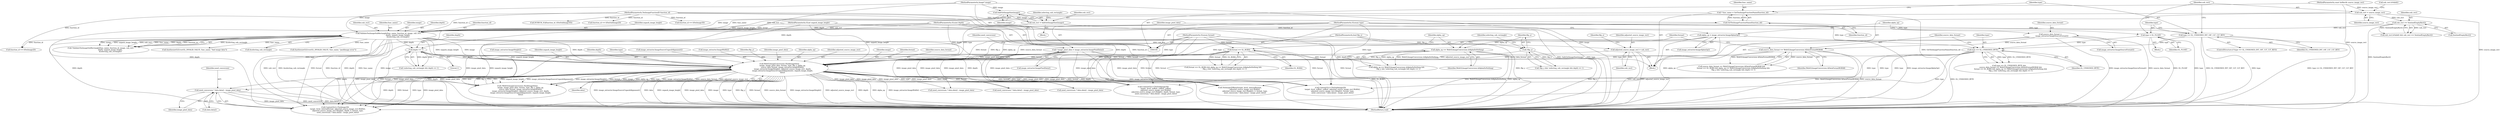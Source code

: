 digraph "0_Chrome_3298d3abf47b3a7a10e44c07d821c68a5c8aa935_0@pointer" {
"1000311" [label="(Call,need_conversion ? data.data() : image_pixel_data)"];
"1000235" [label="(Call,WebGLImageConversion::PackImageData(\n            image, image_pixel_data, format, type, flip_y, alpha_op,\n            source_data_format, image_extractor.ImageWidth(),\n            image_extractor.ImageHeight(), adjusted_source_image_rect, depth,\n            image_extractor.ImageSourceUnpackAlignment(), unpack_image_height,\n            data))"];
"1000153" [label="(Call,ValidateTexImageSubRectangle(func_name, function_id, image, sub_rect,\n                                    depth, unpack_image_height,\n                                    &selecting_sub_rectangle))"];
"1000119" [label="(Call,* func_name = GetTexImageFunctionName(function_id))"];
"1000121" [label="(Call,GetTexImageFunctionName(function_id))"];
"1000101" [label="(MethodParameterIn,TexImageFunctionID function_id)"];
"1000145" [label="(Call,SafeGetImageSize(image))"];
"1000110" [label="(MethodParameterIn,Image* image)"];
"1000139" [label="(Call,sub_rect == SentinelEmptyRect())"];
"1000133" [label="(Call,sub_rect = source_image_rect)"];
"1000114" [label="(MethodParameterIn,const IntRect& source_image_rect)"];
"1000143" [label="(Call,sub_rect = SafeGetImageSize(image))"];
"1000115" [label="(MethodParameterIn,GLsizei depth)"];
"1000116" [label="(MethodParameterIn,GLint unpack_image_height)"];
"1000194" [label="(Call,* image_pixel_data = image_extractor.ImagePixelData())"];
"1000211" [label="(Call,format == GL_RGBA)"];
"1000108" [label="(MethodParameterIn,GLenum format)"];
"1000203" [label="(Call,type == GL_UNSIGNED_BYTE)"];
"1000124" [label="(Call,type == GL_UNSIGNED_INT_10F_11F_11F_REV)"];
"1000109" [label="(MethodParameterIn,GLenum type)"];
"1000128" [label="(Call,type = GL_FLOAT)"];
"1000219" [label="(Call,!flip_y)"];
"1000112" [label="(MethodParameterIn,bool flip_y)"];
"1000215" [label="(Call,alpha_op == WebGLImageConversion::kAlphaDoNothing)"];
"1000190" [label="(Call,alpha_op = image_extractor.ImageAlphaOp())"];
"1000186" [label="(Call,source_data_format =\n      image_extractor.ImageSourceFormat())"];
"1000207" [label="(Call,source_data_format == WebGLImageConversion::kDataFormatRGBA8)"];
"1000165" [label="(Call,adjusted_source_image_rect = sub_rect)"];
"1000224" [label="(Call,depth == 1)"];
"1000192" [label="(Call,image_extractor.ImageAlphaOp())"];
"1000317" [label="(Call,DCHECK_EQ(function_id, kTexSubImage3D))"];
"1000187" [label="(Identifier,source_data_format)"];
"1000194" [label="(Call,* image_pixel_data = image_extractor.ImagePixelData())"];
"1000126" [label="(Identifier,GL_UNSIGNED_INT_10F_11F_11F_REV)"];
"1000246" [label="(Identifier,depth)"];
"1000277" [label="(Call,function_id == kTexSubImage2D)"];
"1000146" [label="(Identifier,image)"];
"1000290" [label="(Call,need_conversion ? data.data() : image_pixel_data)"];
"1000108" [label="(MethodParameterIn,GLenum format)"];
"1000123" [label="(ControlStructure,if (type == GL_UNSIGNED_INT_10F_11F_11F_REV))"];
"1000144" [label="(Identifier,sub_rect)"];
"1000156" [label="(Identifier,image)"];
"1000216" [label="(Identifier,alpha_op)"];
"1000110" [label="(MethodParameterIn,Image* image)"];
"1000165" [label="(Call,adjusted_source_image_rect = sub_rect)"];
"1000213" [label="(Identifier,GL_RGBA)"];
"1000208" [label="(Identifier,source_data_format)"];
"1000202" [label="(Call,type == GL_UNSIGNED_BYTE &&\n      source_data_format == WebGLImageConversion::kDataFormatRGBA8 &&\n      format == GL_RGBA && alpha_op == WebGLImageConversion::kAlphaDoNothing &&\n      !flip_y && !selecting_sub_rectangle && depth == 1)"];
"1000239" [label="(Identifier,type)"];
"1000247" [label="(Call,image_extractor.ImageSourceUnpackAlignment())"];
"1000224" [label="(Call,depth == 1)"];
"1000186" [label="(Call,source_data_format =\n      image_extractor.ImageSourceFormat())"];
"1000217" [label="(Identifier,WebGLImageConversion::kAlphaDoNothing)"];
"1000117" [label="(Block,)"];
"1000139" [label="(Call,sub_rect == SentinelEmptyRect())"];
"1000258" [label="(Call,function_id == kTexImage2D)"];
"1000145" [label="(Call,SafeGetImageSize(image))"];
"1000220" [label="(Identifier,flip_y)"];
"1000127" [label="(Block,)"];
"1000101" [label="(MethodParameterIn,TexImageFunctionID function_id)"];
"1000196" [label="(Call,image_extractor.ImagePixelData())"];
"1000249" [label="(Identifier,data)"];
"1000128" [label="(Call,type = GL_FLOAT)"];
"1000271" [label="(Call,need_conversion ? data.data() : image_pixel_data)"];
"1000124" [label="(Call,type == GL_UNSIGNED_INT_10F_11F_11F_REV)"];
"1000243" [label="(Call,image_extractor.ImageWidth())"];
"1000158" [label="(Identifier,depth)"];
"1000313" [label="(Call,data.data())"];
"1000199" [label="(Identifier,need_conversion)"];
"1000212" [label="(Identifier,format)"];
"1000190" [label="(Call,alpha_op = image_extractor.ImageAlphaOp())"];
"1000122" [label="(Identifier,function_id)"];
"1000281" [label="(Call,ContextGL()->TexSubImage2D(\n        target, level, xoffset, yoffset, adjusted_source_image_rect.Width(),\n        adjusted_source_image_rect.Height(), format, type,\n        need_conversion ? data.data() : image_pixel_data))"];
"1000240" [label="(Identifier,flip_y)"];
"1000143" [label="(Call,sub_rect = SafeGetImageSize(image))"];
"1000312" [label="(Identifier,need_conversion)"];
"1000235" [label="(Call,WebGLImageConversion::PackImageData(\n            image, image_pixel_data, format, type, flip_y, alpha_op,\n            source_data_format, image_extractor.ImageWidth(),\n            image_extractor.ImageHeight(), adjusted_source_image_rect, depth,\n            image_extractor.ImageSourceUnpackAlignment(), unpack_image_height,\n            data))"];
"1000140" [label="(Identifier,sub_rect)"];
"1000237" [label="(Identifier,image_pixel_data)"];
"1000137" [label="(Call,sub_rect.IsValid() && sub_rect == SentinelEmptyRect())"];
"1000223" [label="(Identifier,selecting_sub_rectangle)"];
"1000116" [label="(MethodParameterIn,GLint unpack_image_height)"];
"1000125" [label="(Identifier,type)"];
"1000206" [label="(Call,source_data_format == WebGLImageConversion::kDataFormatRGBA8 &&\n      format == GL_RGBA && alpha_op == WebGLImageConversion::kAlphaDoNothing &&\n      !flip_y && !selecting_sub_rectangle && depth == 1)"];
"1000166" [label="(Identifier,adjusted_source_image_rect)"];
"1000109" [label="(MethodParameterIn,GLenum type)"];
"1000215" [label="(Call,alpha_op == WebGLImageConversion::kAlphaDoNothing)"];
"1000210" [label="(Call,format == GL_RGBA && alpha_op == WebGLImageConversion::kAlphaDoNothing &&\n      !flip_y && !selecting_sub_rectangle && depth == 1)"];
"1000218" [label="(Call,!flip_y && !selecting_sub_rectangle && depth == 1)"];
"1000221" [label="(Call,!selecting_sub_rectangle && depth == 1)"];
"1000169" [label="(Identifier,flip_y)"];
"1000205" [label="(Identifier,GL_UNSIGNED_BYTE)"];
"1000219" [label="(Call,!flip_y)"];
"1000138" [label="(Call,sub_rect.IsValid())"];
"1000141" [label="(Call,SentinelEmptyRect())"];
"1000149" [label="(Identifier,selecting_sub_rectangle)"];
"1000155" [label="(Identifier,function_id)"];
"1000195" [label="(Identifier,image_pixel_data)"];
"1000130" [label="(Identifier,GL_FLOAT)"];
"1000191" [label="(Identifier,alpha_op)"];
"1000241" [label="(Identifier,alpha_op)"];
"1000135" [label="(Identifier,source_image_rect)"];
"1000133" [label="(Call,sub_rect = source_image_rect)"];
"1000245" [label="(Identifier,adjusted_source_image_rect)"];
"1000159" [label="(Identifier,unpack_image_height)"];
"1000331" [label="(Call,need_conversion ? data.data() : image_pixel_data)"];
"1000157" [label="(Identifier,sub_rect)"];
"1000297" [label="(Call,function_id == kTexImage3D)"];
"1000236" [label="(Identifier,image)"];
"1000154" [label="(Identifier,func_name)"];
"1000112" [label="(MethodParameterIn,bool flip_y)"];
"1000225" [label="(Identifier,depth)"];
"1000209" [label="(Identifier,WebGLImageConversion::kDataFormatRGBA8)"];
"1000311" [label="(Call,need_conversion ? data.data() : image_pixel_data)"];
"1000115" [label="(MethodParameterIn,GLsizei depth)"];
"1000211" [label="(Call,format == GL_RGBA)"];
"1000262" [label="(Call,TexImage2DBase(target, level, internalformat,\n                   adjusted_source_image_rect.Width(),\n                   adjusted_source_image_rect.Height(), 0, format, type,\n                   need_conversion ? data.data() : image_pixel_data))"];
"1000234" [label="(Call,!WebGLImageConversion::PackImageData(\n            image, image_pixel_data, format, type, flip_y, alpha_op,\n            source_data_format, image_extractor.ImageWidth(),\n            image_extractor.ImageHeight(), adjusted_source_image_rect, depth,\n            image_extractor.ImageSourceUnpackAlignment(), unpack_image_height,\n            data))"];
"1000238" [label="(Identifier,format)"];
"1000142" [label="(Block,)"];
"1000226" [label="(Literal,1)"];
"1000214" [label="(Call,alpha_op == WebGLImageConversion::kAlphaDoNothing &&\n      !flip_y && !selecting_sub_rectangle && depth == 1)"];
"1000314" [label="(Identifier,image_pixel_data)"];
"1000188" [label="(Call,image_extractor.ImageSourceFormat())"];
"1000251" [label="(Call,SynthesizeGLError(GL_INVALID_VALUE, func_name, \"packImage error\"))"];
"1000134" [label="(Identifier,sub_rect)"];
"1000242" [label="(Identifier,source_data_format)"];
"1000121" [label="(Call,GetTexImageFunctionName(function_id))"];
"1000301" [label="(Call,ContextGL()->TexImage3D(\n          target, level, internalformat, adjusted_source_image_rect.Width(),\n          adjusted_source_image_rect.Height(), depth, 0, format, type,\n          need_conversion ? data.data() : image_pixel_data))"];
"1000152" [label="(Call,!ValidateTexImageSubRectangle(func_name, function_id, image, sub_rect,\n                                    depth, unpack_image_height,\n                                    &selecting_sub_rectangle))"];
"1000153" [label="(Call,ValidateTexImageSubRectangle(func_name, function_id, image, sub_rect,\n                                    depth, unpack_image_height,\n                                    &selecting_sub_rectangle))"];
"1000120" [label="(Identifier,func_name)"];
"1000114" [label="(MethodParameterIn,const IntRect& source_image_rect)"];
"1000244" [label="(Call,image_extractor.ImageHeight())"];
"1000335" [label="(MethodReturn,void)"];
"1000129" [label="(Identifier,type)"];
"1000320" [label="(Call,ContextGL()->TexSubImage3D(\n          target, level, xoffset, yoffset, zoffset,\n          adjusted_source_image_rect.Width(),\n          adjusted_source_image_rect.Height(), depth, format, type,\n          need_conversion ? data.data() : image_pixel_data))"];
"1000180" [label="(Call,SynthesizeGLError(GL_INVALID_VALUE, func_name, \"bad image data\"))"];
"1000119" [label="(Call,* func_name = GetTexImageFunctionName(function_id))"];
"1000248" [label="(Identifier,unpack_image_height)"];
"1000207" [label="(Call,source_data_format == WebGLImageConversion::kDataFormatRGBA8)"];
"1000203" [label="(Call,type == GL_UNSIGNED_BYTE)"];
"1000204" [label="(Identifier,type)"];
"1000160" [label="(Call,&selecting_sub_rectangle)"];
"1000167" [label="(Identifier,sub_rect)"];
"1000311" -> "1000301"  [label="AST: "];
"1000311" -> "1000313"  [label="CFG: "];
"1000311" -> "1000314"  [label="CFG: "];
"1000312" -> "1000311"  [label="AST: "];
"1000313" -> "1000311"  [label="AST: "];
"1000314" -> "1000311"  [label="AST: "];
"1000301" -> "1000311"  [label="CFG: "];
"1000311" -> "1000335"  [label="DDG: need_conversion"];
"1000311" -> "1000335"  [label="DDG: data.data()"];
"1000311" -> "1000335"  [label="DDG: image_pixel_data"];
"1000235" -> "1000311"  [label="DDG: image_pixel_data"];
"1000194" -> "1000311"  [label="DDG: image_pixel_data"];
"1000235" -> "1000234"  [label="AST: "];
"1000235" -> "1000249"  [label="CFG: "];
"1000236" -> "1000235"  [label="AST: "];
"1000237" -> "1000235"  [label="AST: "];
"1000238" -> "1000235"  [label="AST: "];
"1000239" -> "1000235"  [label="AST: "];
"1000240" -> "1000235"  [label="AST: "];
"1000241" -> "1000235"  [label="AST: "];
"1000242" -> "1000235"  [label="AST: "];
"1000243" -> "1000235"  [label="AST: "];
"1000244" -> "1000235"  [label="AST: "];
"1000245" -> "1000235"  [label="AST: "];
"1000246" -> "1000235"  [label="AST: "];
"1000247" -> "1000235"  [label="AST: "];
"1000248" -> "1000235"  [label="AST: "];
"1000249" -> "1000235"  [label="AST: "];
"1000234" -> "1000235"  [label="CFG: "];
"1000235" -> "1000335"  [label="DDG: unpack_image_height"];
"1000235" -> "1000335"  [label="DDG: image_pixel_data"];
"1000235" -> "1000335"  [label="DDG: image"];
"1000235" -> "1000335"  [label="DDG: type"];
"1000235" -> "1000335"  [label="DDG: flip_y"];
"1000235" -> "1000335"  [label="DDG: format"];
"1000235" -> "1000335"  [label="DDG: source_data_format"];
"1000235" -> "1000335"  [label="DDG: image_extractor.ImageHeight()"];
"1000235" -> "1000335"  [label="DDG: adjusted_source_image_rect"];
"1000235" -> "1000335"  [label="DDG: depth"];
"1000235" -> "1000335"  [label="DDG: alpha_op"];
"1000235" -> "1000335"  [label="DDG: image_extractor.ImageWidth()"];
"1000235" -> "1000335"  [label="DDG: image_extractor.ImageSourceUnpackAlignment()"];
"1000235" -> "1000335"  [label="DDG: data"];
"1000235" -> "1000234"  [label="DDG: unpack_image_height"];
"1000235" -> "1000234"  [label="DDG: image_extractor.ImageSourceUnpackAlignment()"];
"1000235" -> "1000234"  [label="DDG: image_extractor.ImageHeight()"];
"1000235" -> "1000234"  [label="DDG: format"];
"1000235" -> "1000234"  [label="DDG: image"];
"1000235" -> "1000234"  [label="DDG: alpha_op"];
"1000235" -> "1000234"  [label="DDG: type"];
"1000235" -> "1000234"  [label="DDG: image_extractor.ImageWidth()"];
"1000235" -> "1000234"  [label="DDG: source_data_format"];
"1000235" -> "1000234"  [label="DDG: adjusted_source_image_rect"];
"1000235" -> "1000234"  [label="DDG: depth"];
"1000235" -> "1000234"  [label="DDG: image_pixel_data"];
"1000235" -> "1000234"  [label="DDG: data"];
"1000235" -> "1000234"  [label="DDG: flip_y"];
"1000153" -> "1000235"  [label="DDG: image"];
"1000153" -> "1000235"  [label="DDG: depth"];
"1000153" -> "1000235"  [label="DDG: unpack_image_height"];
"1000110" -> "1000235"  [label="DDG: image"];
"1000194" -> "1000235"  [label="DDG: image_pixel_data"];
"1000211" -> "1000235"  [label="DDG: format"];
"1000108" -> "1000235"  [label="DDG: format"];
"1000203" -> "1000235"  [label="DDG: type"];
"1000109" -> "1000235"  [label="DDG: type"];
"1000219" -> "1000235"  [label="DDG: flip_y"];
"1000112" -> "1000235"  [label="DDG: flip_y"];
"1000215" -> "1000235"  [label="DDG: alpha_op"];
"1000190" -> "1000235"  [label="DDG: alpha_op"];
"1000186" -> "1000235"  [label="DDG: source_data_format"];
"1000207" -> "1000235"  [label="DDG: source_data_format"];
"1000165" -> "1000235"  [label="DDG: adjusted_source_image_rect"];
"1000224" -> "1000235"  [label="DDG: depth"];
"1000115" -> "1000235"  [label="DDG: depth"];
"1000116" -> "1000235"  [label="DDG: unpack_image_height"];
"1000235" -> "1000262"  [label="DDG: format"];
"1000235" -> "1000262"  [label="DDG: type"];
"1000235" -> "1000262"  [label="DDG: image_pixel_data"];
"1000235" -> "1000271"  [label="DDG: image_pixel_data"];
"1000235" -> "1000281"  [label="DDG: format"];
"1000235" -> "1000281"  [label="DDG: type"];
"1000235" -> "1000281"  [label="DDG: image_pixel_data"];
"1000235" -> "1000290"  [label="DDG: image_pixel_data"];
"1000235" -> "1000301"  [label="DDG: depth"];
"1000235" -> "1000301"  [label="DDG: format"];
"1000235" -> "1000301"  [label="DDG: type"];
"1000235" -> "1000301"  [label="DDG: image_pixel_data"];
"1000235" -> "1000320"  [label="DDG: depth"];
"1000235" -> "1000320"  [label="DDG: format"];
"1000235" -> "1000320"  [label="DDG: type"];
"1000235" -> "1000320"  [label="DDG: image_pixel_data"];
"1000235" -> "1000331"  [label="DDG: image_pixel_data"];
"1000153" -> "1000152"  [label="AST: "];
"1000153" -> "1000160"  [label="CFG: "];
"1000154" -> "1000153"  [label="AST: "];
"1000155" -> "1000153"  [label="AST: "];
"1000156" -> "1000153"  [label="AST: "];
"1000157" -> "1000153"  [label="AST: "];
"1000158" -> "1000153"  [label="AST: "];
"1000159" -> "1000153"  [label="AST: "];
"1000160" -> "1000153"  [label="AST: "];
"1000152" -> "1000153"  [label="CFG: "];
"1000153" -> "1000335"  [label="DDG: unpack_image_height"];
"1000153" -> "1000335"  [label="DDG: sub_rect"];
"1000153" -> "1000335"  [label="DDG: &selecting_sub_rectangle"];
"1000153" -> "1000335"  [label="DDG: function_id"];
"1000153" -> "1000335"  [label="DDG: depth"];
"1000153" -> "1000335"  [label="DDG: func_name"];
"1000153" -> "1000335"  [label="DDG: image"];
"1000153" -> "1000152"  [label="DDG: &selecting_sub_rectangle"];
"1000153" -> "1000152"  [label="DDG: image"];
"1000153" -> "1000152"  [label="DDG: unpack_image_height"];
"1000153" -> "1000152"  [label="DDG: sub_rect"];
"1000153" -> "1000152"  [label="DDG: func_name"];
"1000153" -> "1000152"  [label="DDG: depth"];
"1000153" -> "1000152"  [label="DDG: function_id"];
"1000119" -> "1000153"  [label="DDG: func_name"];
"1000121" -> "1000153"  [label="DDG: function_id"];
"1000101" -> "1000153"  [label="DDG: function_id"];
"1000145" -> "1000153"  [label="DDG: image"];
"1000110" -> "1000153"  [label="DDG: image"];
"1000139" -> "1000153"  [label="DDG: sub_rect"];
"1000143" -> "1000153"  [label="DDG: sub_rect"];
"1000133" -> "1000153"  [label="DDG: sub_rect"];
"1000115" -> "1000153"  [label="DDG: depth"];
"1000116" -> "1000153"  [label="DDG: unpack_image_height"];
"1000153" -> "1000165"  [label="DDG: sub_rect"];
"1000153" -> "1000180"  [label="DDG: func_name"];
"1000153" -> "1000224"  [label="DDG: depth"];
"1000153" -> "1000251"  [label="DDG: func_name"];
"1000153" -> "1000258"  [label="DDG: function_id"];
"1000153" -> "1000301"  [label="DDG: depth"];
"1000153" -> "1000320"  [label="DDG: depth"];
"1000119" -> "1000117"  [label="AST: "];
"1000119" -> "1000121"  [label="CFG: "];
"1000120" -> "1000119"  [label="AST: "];
"1000121" -> "1000119"  [label="AST: "];
"1000125" -> "1000119"  [label="CFG: "];
"1000119" -> "1000335"  [label="DDG: GetTexImageFunctionName(function_id)"];
"1000121" -> "1000119"  [label="DDG: function_id"];
"1000121" -> "1000122"  [label="CFG: "];
"1000122" -> "1000121"  [label="AST: "];
"1000101" -> "1000121"  [label="DDG: function_id"];
"1000101" -> "1000100"  [label="AST: "];
"1000101" -> "1000335"  [label="DDG: function_id"];
"1000101" -> "1000258"  [label="DDG: function_id"];
"1000101" -> "1000277"  [label="DDG: function_id"];
"1000101" -> "1000297"  [label="DDG: function_id"];
"1000101" -> "1000317"  [label="DDG: function_id"];
"1000145" -> "1000143"  [label="AST: "];
"1000145" -> "1000146"  [label="CFG: "];
"1000146" -> "1000145"  [label="AST: "];
"1000143" -> "1000145"  [label="CFG: "];
"1000145" -> "1000143"  [label="DDG: image"];
"1000110" -> "1000145"  [label="DDG: image"];
"1000110" -> "1000100"  [label="AST: "];
"1000110" -> "1000335"  [label="DDG: image"];
"1000139" -> "1000137"  [label="AST: "];
"1000139" -> "1000141"  [label="CFG: "];
"1000140" -> "1000139"  [label="AST: "];
"1000141" -> "1000139"  [label="AST: "];
"1000137" -> "1000139"  [label="CFG: "];
"1000139" -> "1000335"  [label="DDG: SentinelEmptyRect()"];
"1000139" -> "1000137"  [label="DDG: sub_rect"];
"1000139" -> "1000137"  [label="DDG: SentinelEmptyRect()"];
"1000133" -> "1000139"  [label="DDG: sub_rect"];
"1000133" -> "1000117"  [label="AST: "];
"1000133" -> "1000135"  [label="CFG: "];
"1000134" -> "1000133"  [label="AST: "];
"1000135" -> "1000133"  [label="AST: "];
"1000138" -> "1000133"  [label="CFG: "];
"1000133" -> "1000335"  [label="DDG: source_image_rect"];
"1000114" -> "1000133"  [label="DDG: source_image_rect"];
"1000114" -> "1000100"  [label="AST: "];
"1000114" -> "1000335"  [label="DDG: source_image_rect"];
"1000143" -> "1000142"  [label="AST: "];
"1000144" -> "1000143"  [label="AST: "];
"1000149" -> "1000143"  [label="CFG: "];
"1000143" -> "1000335"  [label="DDG: SafeGetImageSize(image)"];
"1000115" -> "1000100"  [label="AST: "];
"1000115" -> "1000335"  [label="DDG: depth"];
"1000115" -> "1000224"  [label="DDG: depth"];
"1000115" -> "1000301"  [label="DDG: depth"];
"1000115" -> "1000320"  [label="DDG: depth"];
"1000116" -> "1000100"  [label="AST: "];
"1000116" -> "1000335"  [label="DDG: unpack_image_height"];
"1000194" -> "1000117"  [label="AST: "];
"1000194" -> "1000196"  [label="CFG: "];
"1000195" -> "1000194"  [label="AST: "];
"1000196" -> "1000194"  [label="AST: "];
"1000199" -> "1000194"  [label="CFG: "];
"1000194" -> "1000335"  [label="DDG: image_extractor.ImagePixelData()"];
"1000194" -> "1000262"  [label="DDG: image_pixel_data"];
"1000194" -> "1000271"  [label="DDG: image_pixel_data"];
"1000194" -> "1000281"  [label="DDG: image_pixel_data"];
"1000194" -> "1000290"  [label="DDG: image_pixel_data"];
"1000194" -> "1000301"  [label="DDG: image_pixel_data"];
"1000194" -> "1000320"  [label="DDG: image_pixel_data"];
"1000194" -> "1000331"  [label="DDG: image_pixel_data"];
"1000211" -> "1000210"  [label="AST: "];
"1000211" -> "1000213"  [label="CFG: "];
"1000212" -> "1000211"  [label="AST: "];
"1000213" -> "1000211"  [label="AST: "];
"1000216" -> "1000211"  [label="CFG: "];
"1000210" -> "1000211"  [label="CFG: "];
"1000211" -> "1000335"  [label="DDG: GL_RGBA"];
"1000211" -> "1000210"  [label="DDG: format"];
"1000211" -> "1000210"  [label="DDG: GL_RGBA"];
"1000108" -> "1000211"  [label="DDG: format"];
"1000211" -> "1000262"  [label="DDG: format"];
"1000211" -> "1000281"  [label="DDG: format"];
"1000211" -> "1000301"  [label="DDG: format"];
"1000211" -> "1000320"  [label="DDG: format"];
"1000108" -> "1000100"  [label="AST: "];
"1000108" -> "1000335"  [label="DDG: format"];
"1000108" -> "1000262"  [label="DDG: format"];
"1000108" -> "1000281"  [label="DDG: format"];
"1000108" -> "1000301"  [label="DDG: format"];
"1000108" -> "1000320"  [label="DDG: format"];
"1000203" -> "1000202"  [label="AST: "];
"1000203" -> "1000205"  [label="CFG: "];
"1000204" -> "1000203"  [label="AST: "];
"1000205" -> "1000203"  [label="AST: "];
"1000208" -> "1000203"  [label="CFG: "];
"1000202" -> "1000203"  [label="CFG: "];
"1000203" -> "1000335"  [label="DDG: GL_UNSIGNED_BYTE"];
"1000203" -> "1000202"  [label="DDG: type"];
"1000203" -> "1000202"  [label="DDG: GL_UNSIGNED_BYTE"];
"1000124" -> "1000203"  [label="DDG: type"];
"1000128" -> "1000203"  [label="DDG: type"];
"1000109" -> "1000203"  [label="DDG: type"];
"1000203" -> "1000262"  [label="DDG: type"];
"1000203" -> "1000281"  [label="DDG: type"];
"1000203" -> "1000301"  [label="DDG: type"];
"1000203" -> "1000320"  [label="DDG: type"];
"1000124" -> "1000123"  [label="AST: "];
"1000124" -> "1000126"  [label="CFG: "];
"1000125" -> "1000124"  [label="AST: "];
"1000126" -> "1000124"  [label="AST: "];
"1000129" -> "1000124"  [label="CFG: "];
"1000134" -> "1000124"  [label="CFG: "];
"1000124" -> "1000335"  [label="DDG: GL_UNSIGNED_INT_10F_11F_11F_REV"];
"1000124" -> "1000335"  [label="DDG: type"];
"1000124" -> "1000335"  [label="DDG: type == GL_UNSIGNED_INT_10F_11F_11F_REV"];
"1000109" -> "1000124"  [label="DDG: type"];
"1000109" -> "1000100"  [label="AST: "];
"1000109" -> "1000335"  [label="DDG: type"];
"1000109" -> "1000128"  [label="DDG: type"];
"1000109" -> "1000262"  [label="DDG: type"];
"1000109" -> "1000281"  [label="DDG: type"];
"1000109" -> "1000301"  [label="DDG: type"];
"1000109" -> "1000320"  [label="DDG: type"];
"1000128" -> "1000127"  [label="AST: "];
"1000128" -> "1000130"  [label="CFG: "];
"1000129" -> "1000128"  [label="AST: "];
"1000130" -> "1000128"  [label="AST: "];
"1000134" -> "1000128"  [label="CFG: "];
"1000128" -> "1000335"  [label="DDG: GL_FLOAT"];
"1000128" -> "1000335"  [label="DDG: type"];
"1000219" -> "1000218"  [label="AST: "];
"1000219" -> "1000220"  [label="CFG: "];
"1000220" -> "1000219"  [label="AST: "];
"1000223" -> "1000219"  [label="CFG: "];
"1000218" -> "1000219"  [label="CFG: "];
"1000219" -> "1000335"  [label="DDG: flip_y"];
"1000219" -> "1000218"  [label="DDG: flip_y"];
"1000112" -> "1000219"  [label="DDG: flip_y"];
"1000112" -> "1000100"  [label="AST: "];
"1000112" -> "1000335"  [label="DDG: flip_y"];
"1000215" -> "1000214"  [label="AST: "];
"1000215" -> "1000217"  [label="CFG: "];
"1000216" -> "1000215"  [label="AST: "];
"1000217" -> "1000215"  [label="AST: "];
"1000220" -> "1000215"  [label="CFG: "];
"1000214" -> "1000215"  [label="CFG: "];
"1000215" -> "1000335"  [label="DDG: alpha_op"];
"1000215" -> "1000335"  [label="DDG: WebGLImageConversion::kAlphaDoNothing"];
"1000215" -> "1000214"  [label="DDG: alpha_op"];
"1000215" -> "1000214"  [label="DDG: WebGLImageConversion::kAlphaDoNothing"];
"1000190" -> "1000215"  [label="DDG: alpha_op"];
"1000190" -> "1000117"  [label="AST: "];
"1000190" -> "1000192"  [label="CFG: "];
"1000191" -> "1000190"  [label="AST: "];
"1000192" -> "1000190"  [label="AST: "];
"1000195" -> "1000190"  [label="CFG: "];
"1000190" -> "1000335"  [label="DDG: alpha_op"];
"1000190" -> "1000335"  [label="DDG: image_extractor.ImageAlphaOp()"];
"1000186" -> "1000117"  [label="AST: "];
"1000186" -> "1000188"  [label="CFG: "];
"1000187" -> "1000186"  [label="AST: "];
"1000188" -> "1000186"  [label="AST: "];
"1000191" -> "1000186"  [label="CFG: "];
"1000186" -> "1000335"  [label="DDG: image_extractor.ImageSourceFormat()"];
"1000186" -> "1000335"  [label="DDG: source_data_format"];
"1000186" -> "1000207"  [label="DDG: source_data_format"];
"1000207" -> "1000206"  [label="AST: "];
"1000207" -> "1000209"  [label="CFG: "];
"1000208" -> "1000207"  [label="AST: "];
"1000209" -> "1000207"  [label="AST: "];
"1000212" -> "1000207"  [label="CFG: "];
"1000206" -> "1000207"  [label="CFG: "];
"1000207" -> "1000335"  [label="DDG: WebGLImageConversion::kDataFormatRGBA8"];
"1000207" -> "1000335"  [label="DDG: source_data_format"];
"1000207" -> "1000206"  [label="DDG: source_data_format"];
"1000207" -> "1000206"  [label="DDG: WebGLImageConversion::kDataFormatRGBA8"];
"1000165" -> "1000117"  [label="AST: "];
"1000165" -> "1000167"  [label="CFG: "];
"1000166" -> "1000165"  [label="AST: "];
"1000167" -> "1000165"  [label="AST: "];
"1000169" -> "1000165"  [label="CFG: "];
"1000165" -> "1000335"  [label="DDG: adjusted_source_image_rect"];
"1000165" -> "1000335"  [label="DDG: sub_rect"];
"1000224" -> "1000221"  [label="AST: "];
"1000224" -> "1000226"  [label="CFG: "];
"1000225" -> "1000224"  [label="AST: "];
"1000226" -> "1000224"  [label="AST: "];
"1000221" -> "1000224"  [label="CFG: "];
"1000224" -> "1000335"  [label="DDG: depth"];
"1000224" -> "1000221"  [label="DDG: depth"];
"1000224" -> "1000221"  [label="DDG: 1"];
"1000224" -> "1000301"  [label="DDG: depth"];
"1000224" -> "1000320"  [label="DDG: depth"];
}
